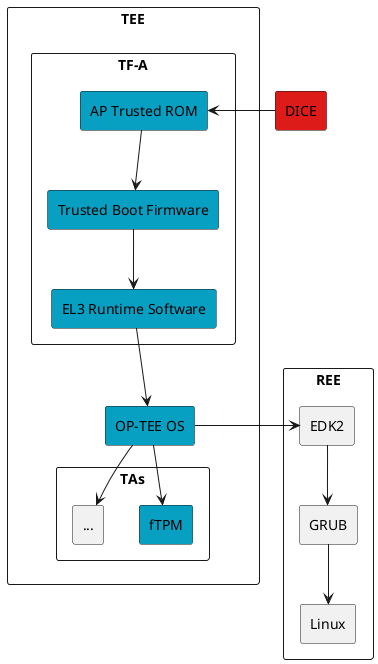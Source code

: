 @startuml boot chain
skinparam BackgroundColor transparent
skinparam componentStyle rectangle

[DICE] #DD1C1A
component TEE {
    component TF-A {
        [AP Trusted ROM] #07A0C3
        [Trusted Boot Firmware] #07A0C3
        [EL3 Runtime Software] #07A0C3
    }

    [OP-TEE OS] #07A0C3
    component TAs {
        [fTPM] #07A0C3
        [...]
    }
}

component REE {
    [EDK2]
    [GRUB]
    [Linux]
}

[DICE] -left-> [AP Trusted ROM]
[AP Trusted ROM] -down-> [Trusted Boot Firmware]
[Trusted Boot Firmware] -down-> [EL3 Runtime Software]
[EL3 Runtime Software] -down-> [OP-TEE OS]
[OP-TEE OS] -down-> [fTPM]
[OP-TEE OS] -down-> [...]

[OP-TEE OS] -right-> [EDK2]
[EDK2] -down-> [GRUB]
[GRUB] -down-> [Linux]

@enduml
